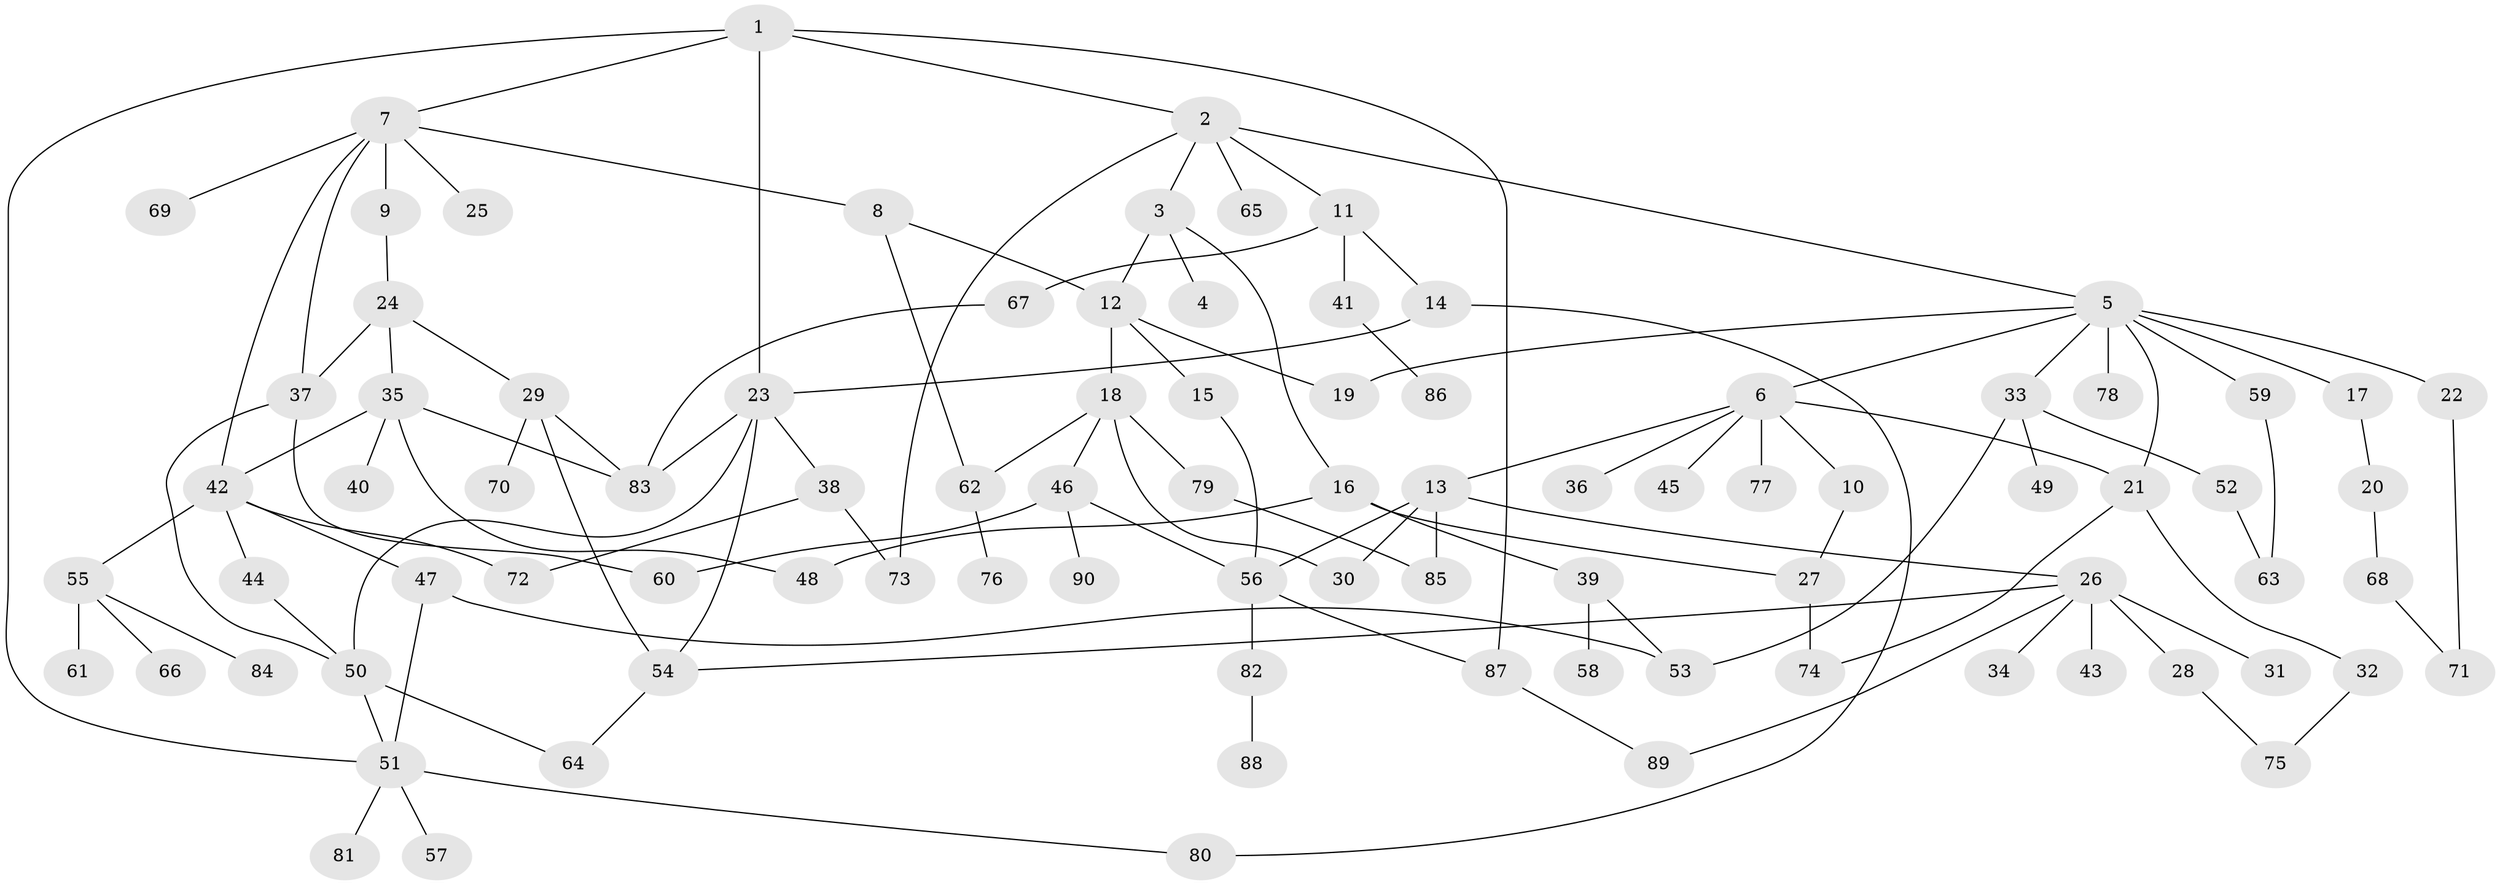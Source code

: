 // Generated by graph-tools (version 1.1) at 2025/34/03/09/25 02:34:33]
// undirected, 90 vertices, 124 edges
graph export_dot {
graph [start="1"]
  node [color=gray90,style=filled];
  1;
  2;
  3;
  4;
  5;
  6;
  7;
  8;
  9;
  10;
  11;
  12;
  13;
  14;
  15;
  16;
  17;
  18;
  19;
  20;
  21;
  22;
  23;
  24;
  25;
  26;
  27;
  28;
  29;
  30;
  31;
  32;
  33;
  34;
  35;
  36;
  37;
  38;
  39;
  40;
  41;
  42;
  43;
  44;
  45;
  46;
  47;
  48;
  49;
  50;
  51;
  52;
  53;
  54;
  55;
  56;
  57;
  58;
  59;
  60;
  61;
  62;
  63;
  64;
  65;
  66;
  67;
  68;
  69;
  70;
  71;
  72;
  73;
  74;
  75;
  76;
  77;
  78;
  79;
  80;
  81;
  82;
  83;
  84;
  85;
  86;
  87;
  88;
  89;
  90;
  1 -- 2;
  1 -- 7;
  1 -- 23;
  1 -- 51;
  1 -- 87;
  2 -- 3;
  2 -- 5;
  2 -- 11;
  2 -- 65;
  2 -- 73;
  3 -- 4;
  3 -- 16;
  3 -- 12;
  5 -- 6;
  5 -- 17;
  5 -- 22;
  5 -- 33;
  5 -- 59;
  5 -- 78;
  5 -- 19;
  5 -- 21;
  6 -- 10;
  6 -- 13;
  6 -- 21;
  6 -- 36;
  6 -- 45;
  6 -- 77;
  7 -- 8;
  7 -- 9;
  7 -- 25;
  7 -- 69;
  7 -- 37;
  7 -- 42;
  8 -- 12;
  8 -- 62;
  9 -- 24;
  10 -- 27;
  11 -- 14;
  11 -- 41;
  11 -- 67;
  12 -- 15;
  12 -- 18;
  12 -- 19;
  13 -- 26;
  13 -- 85;
  13 -- 30;
  13 -- 56;
  14 -- 80;
  14 -- 23;
  15 -- 56;
  16 -- 39;
  16 -- 48;
  16 -- 27;
  17 -- 20;
  18 -- 30;
  18 -- 46;
  18 -- 62;
  18 -- 79;
  20 -- 68;
  21 -- 32;
  21 -- 74;
  22 -- 71;
  23 -- 38;
  23 -- 50;
  23 -- 54;
  23 -- 83;
  24 -- 29;
  24 -- 35;
  24 -- 37;
  26 -- 28;
  26 -- 31;
  26 -- 34;
  26 -- 43;
  26 -- 89;
  26 -- 54;
  27 -- 74;
  28 -- 75;
  29 -- 54;
  29 -- 70;
  29 -- 83;
  32 -- 75;
  33 -- 49;
  33 -- 52;
  33 -- 53;
  35 -- 40;
  35 -- 42;
  35 -- 48;
  35 -- 83;
  37 -- 60;
  37 -- 50;
  38 -- 73;
  38 -- 72;
  39 -- 53;
  39 -- 58;
  41 -- 86;
  42 -- 44;
  42 -- 47;
  42 -- 55;
  42 -- 72;
  44 -- 50;
  46 -- 90;
  46 -- 60;
  46 -- 56;
  47 -- 53;
  47 -- 51;
  50 -- 64;
  50 -- 51;
  51 -- 57;
  51 -- 81;
  51 -- 80;
  52 -- 63;
  54 -- 64;
  55 -- 61;
  55 -- 66;
  55 -- 84;
  56 -- 82;
  56 -- 87;
  59 -- 63;
  62 -- 76;
  67 -- 83;
  68 -- 71;
  79 -- 85;
  82 -- 88;
  87 -- 89;
}
